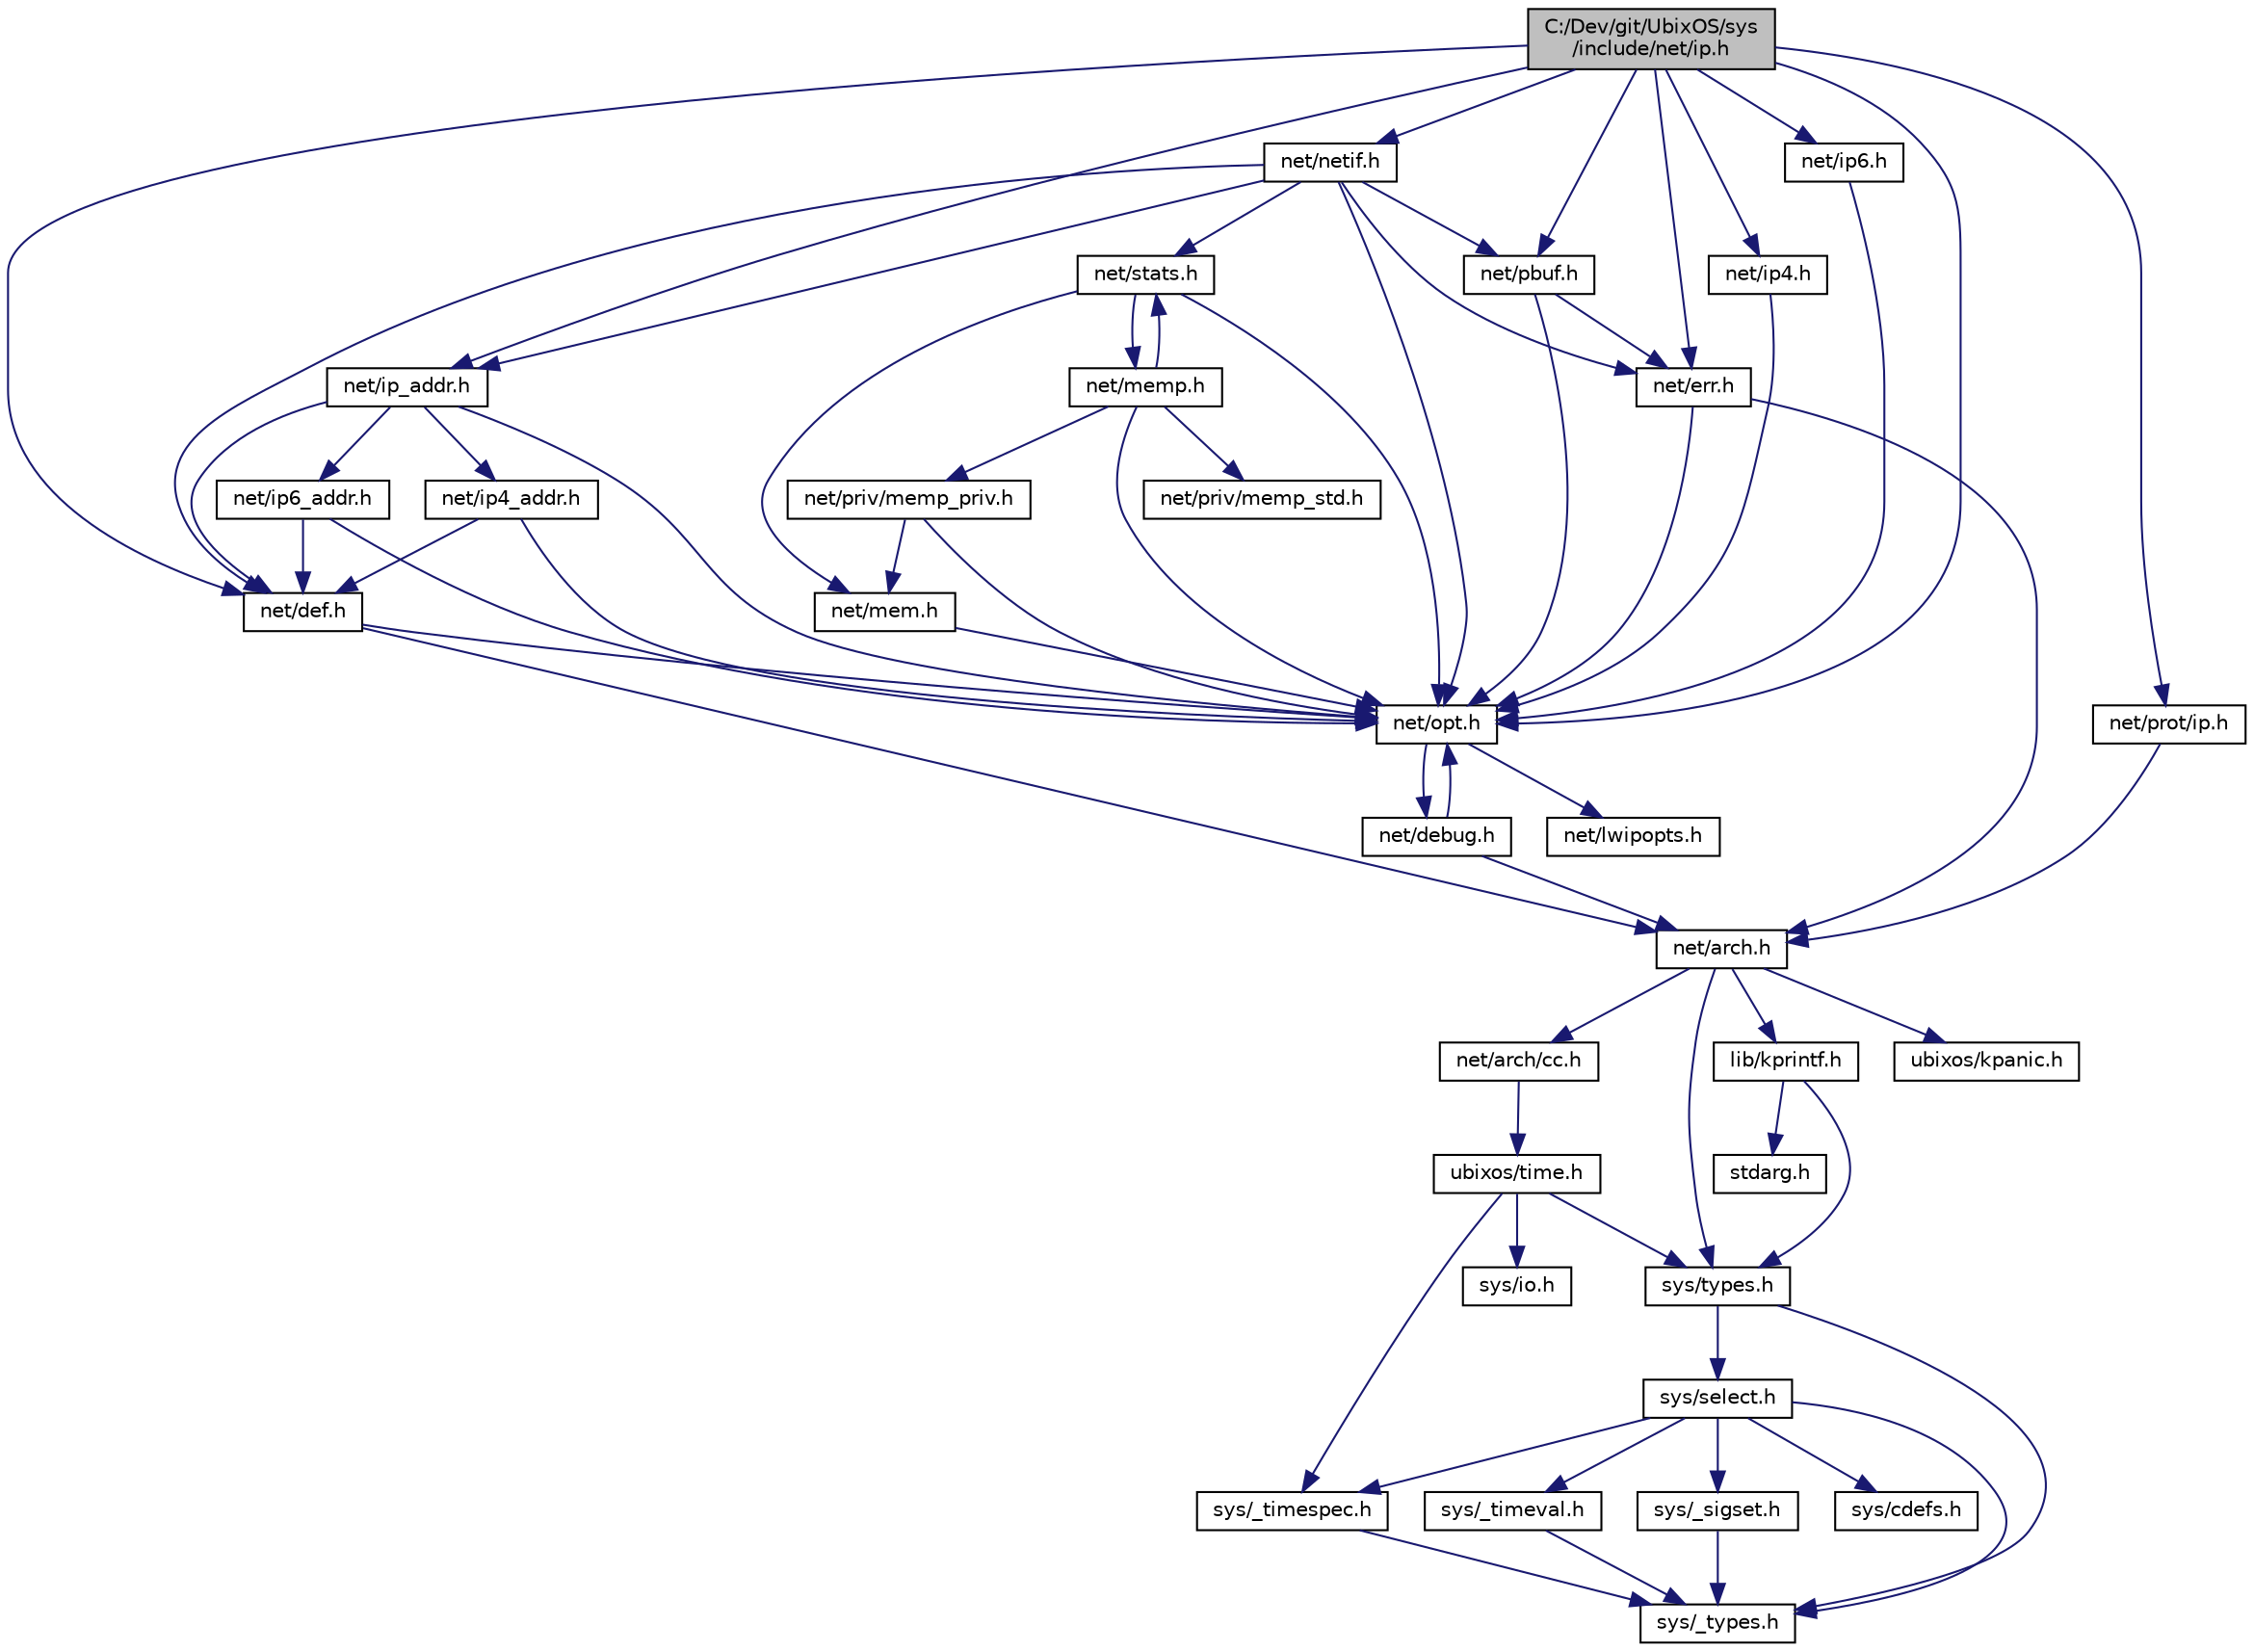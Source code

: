 digraph "C:/Dev/git/UbixOS/sys/include/net/ip.h"
{
 // LATEX_PDF_SIZE
  edge [fontname="Helvetica",fontsize="10",labelfontname="Helvetica",labelfontsize="10"];
  node [fontname="Helvetica",fontsize="10",shape=record];
  Node1 [label="C:/Dev/git/UbixOS/sys\l/include/net/ip.h",height=0.2,width=0.4,color="black", fillcolor="grey75", style="filled", fontcolor="black",tooltip=" "];
  Node1 -> Node2 [color="midnightblue",fontsize="10",style="solid",fontname="Helvetica"];
  Node2 [label="net/opt.h",height=0.2,width=0.4,color="black", fillcolor="white", style="filled",URL="$opt_8h.html",tooltip=" "];
  Node2 -> Node3 [color="midnightblue",fontsize="10",style="solid",fontname="Helvetica"];
  Node3 [label="net/lwipopts.h",height=0.2,width=0.4,color="black", fillcolor="white", style="filled",URL="$lwipopts_8h.html",tooltip=" "];
  Node2 -> Node4 [color="midnightblue",fontsize="10",style="solid",fontname="Helvetica"];
  Node4 [label="net/debug.h",height=0.2,width=0.4,color="black", fillcolor="white", style="filled",URL="$debug_8h.html",tooltip=" "];
  Node4 -> Node5 [color="midnightblue",fontsize="10",style="solid",fontname="Helvetica"];
  Node5 [label="net/arch.h",height=0.2,width=0.4,color="black", fillcolor="white", style="filled",URL="$arch_8h.html",tooltip=" "];
  Node5 -> Node6 [color="midnightblue",fontsize="10",style="solid",fontname="Helvetica"];
  Node6 [label="sys/types.h",height=0.2,width=0.4,color="black", fillcolor="white", style="filled",URL="$include_2sys_2types_8h.html",tooltip=" "];
  Node6 -> Node7 [color="midnightblue",fontsize="10",style="solid",fontname="Helvetica"];
  Node7 [label="sys/_types.h",height=0.2,width=0.4,color="black", fillcolor="white", style="filled",URL="$__types_8h.html",tooltip=" "];
  Node6 -> Node8 [color="midnightblue",fontsize="10",style="solid",fontname="Helvetica"];
  Node8 [label="sys/select.h",height=0.2,width=0.4,color="black", fillcolor="white", style="filled",URL="$select_8h.html",tooltip=" "];
  Node8 -> Node9 [color="midnightblue",fontsize="10",style="solid",fontname="Helvetica"];
  Node9 [label="sys/cdefs.h",height=0.2,width=0.4,color="black", fillcolor="white", style="filled",URL="$cdefs_8h.html",tooltip=" "];
  Node8 -> Node7 [color="midnightblue",fontsize="10",style="solid",fontname="Helvetica"];
  Node8 -> Node10 [color="midnightblue",fontsize="10",style="solid",fontname="Helvetica"];
  Node10 [label="sys/_timespec.h",height=0.2,width=0.4,color="black", fillcolor="white", style="filled",URL="$__timespec_8h.html",tooltip=" "];
  Node10 -> Node7 [color="midnightblue",fontsize="10",style="solid",fontname="Helvetica"];
  Node8 -> Node11 [color="midnightblue",fontsize="10",style="solid",fontname="Helvetica"];
  Node11 [label="sys/_timeval.h",height=0.2,width=0.4,color="black", fillcolor="white", style="filled",URL="$__timeval_8h.html",tooltip=" "];
  Node11 -> Node7 [color="midnightblue",fontsize="10",style="solid",fontname="Helvetica"];
  Node8 -> Node12 [color="midnightblue",fontsize="10",style="solid",fontname="Helvetica"];
  Node12 [label="sys/_sigset.h",height=0.2,width=0.4,color="black", fillcolor="white", style="filled",URL="$__sigset_8h.html",tooltip=" "];
  Node12 -> Node7 [color="midnightblue",fontsize="10",style="solid",fontname="Helvetica"];
  Node5 -> Node13 [color="midnightblue",fontsize="10",style="solid",fontname="Helvetica"];
  Node13 [label="net/arch/cc.h",height=0.2,width=0.4,color="black", fillcolor="white", style="filled",URL="$cc_8h.html",tooltip=" "];
  Node13 -> Node14 [color="midnightblue",fontsize="10",style="solid",fontname="Helvetica"];
  Node14 [label="ubixos/time.h",height=0.2,width=0.4,color="black", fillcolor="white", style="filled",URL="$time_8h.html",tooltip=" "];
  Node14 -> Node6 [color="midnightblue",fontsize="10",style="solid",fontname="Helvetica"];
  Node14 -> Node10 [color="midnightblue",fontsize="10",style="solid",fontname="Helvetica"];
  Node14 -> Node15 [color="midnightblue",fontsize="10",style="solid",fontname="Helvetica"];
  Node15 [label="sys/io.h",height=0.2,width=0.4,color="black", fillcolor="white", style="filled",URL="$io_8h.html",tooltip=" "];
  Node5 -> Node16 [color="midnightblue",fontsize="10",style="solid",fontname="Helvetica"];
  Node16 [label="lib/kprintf.h",height=0.2,width=0.4,color="black", fillcolor="white", style="filled",URL="$kprintf_8h.html",tooltip=" "];
  Node16 -> Node6 [color="midnightblue",fontsize="10",style="solid",fontname="Helvetica"];
  Node16 -> Node17 [color="midnightblue",fontsize="10",style="solid",fontname="Helvetica"];
  Node17 [label="stdarg.h",height=0.2,width=0.4,color="black", fillcolor="white", style="filled",URL="$stdarg_8h.html",tooltip=" "];
  Node5 -> Node18 [color="midnightblue",fontsize="10",style="solid",fontname="Helvetica"];
  Node18 [label="ubixos/kpanic.h",height=0.2,width=0.4,color="black", fillcolor="white", style="filled",URL="$kpanic_8h.html",tooltip=" "];
  Node4 -> Node2 [color="midnightblue",fontsize="10",style="solid",fontname="Helvetica"];
  Node1 -> Node19 [color="midnightblue",fontsize="10",style="solid",fontname="Helvetica"];
  Node19 [label="net/def.h",height=0.2,width=0.4,color="black", fillcolor="white", style="filled",URL="$def_8h.html",tooltip=" "];
  Node19 -> Node5 [color="midnightblue",fontsize="10",style="solid",fontname="Helvetica"];
  Node19 -> Node2 [color="midnightblue",fontsize="10",style="solid",fontname="Helvetica"];
  Node1 -> Node20 [color="midnightblue",fontsize="10",style="solid",fontname="Helvetica"];
  Node20 [label="net/pbuf.h",height=0.2,width=0.4,color="black", fillcolor="white", style="filled",URL="$pbuf_8h.html",tooltip=" "];
  Node20 -> Node2 [color="midnightblue",fontsize="10",style="solid",fontname="Helvetica"];
  Node20 -> Node21 [color="midnightblue",fontsize="10",style="solid",fontname="Helvetica"];
  Node21 [label="net/err.h",height=0.2,width=0.4,color="black", fillcolor="white", style="filled",URL="$err_8h.html",tooltip=" "];
  Node21 -> Node2 [color="midnightblue",fontsize="10",style="solid",fontname="Helvetica"];
  Node21 -> Node5 [color="midnightblue",fontsize="10",style="solid",fontname="Helvetica"];
  Node1 -> Node22 [color="midnightblue",fontsize="10",style="solid",fontname="Helvetica"];
  Node22 [label="net/ip_addr.h",height=0.2,width=0.4,color="black", fillcolor="white", style="filled",URL="$ip__addr_8h.html",tooltip=" "];
  Node22 -> Node2 [color="midnightblue",fontsize="10",style="solid",fontname="Helvetica"];
  Node22 -> Node19 [color="midnightblue",fontsize="10",style="solid",fontname="Helvetica"];
  Node22 -> Node23 [color="midnightblue",fontsize="10",style="solid",fontname="Helvetica"];
  Node23 [label="net/ip4_addr.h",height=0.2,width=0.4,color="black", fillcolor="white", style="filled",URL="$ip4__addr_8h.html",tooltip=" "];
  Node23 -> Node2 [color="midnightblue",fontsize="10",style="solid",fontname="Helvetica"];
  Node23 -> Node19 [color="midnightblue",fontsize="10",style="solid",fontname="Helvetica"];
  Node22 -> Node24 [color="midnightblue",fontsize="10",style="solid",fontname="Helvetica"];
  Node24 [label="net/ip6_addr.h",height=0.2,width=0.4,color="black", fillcolor="white", style="filled",URL="$ip6__addr_8h.html",tooltip=" "];
  Node24 -> Node2 [color="midnightblue",fontsize="10",style="solid",fontname="Helvetica"];
  Node24 -> Node19 [color="midnightblue",fontsize="10",style="solid",fontname="Helvetica"];
  Node1 -> Node21 [color="midnightblue",fontsize="10",style="solid",fontname="Helvetica"];
  Node1 -> Node25 [color="midnightblue",fontsize="10",style="solid",fontname="Helvetica"];
  Node25 [label="net/netif.h",height=0.2,width=0.4,color="black", fillcolor="white", style="filled",URL="$netif_8h.html",tooltip=" "];
  Node25 -> Node2 [color="midnightblue",fontsize="10",style="solid",fontname="Helvetica"];
  Node25 -> Node21 [color="midnightblue",fontsize="10",style="solid",fontname="Helvetica"];
  Node25 -> Node22 [color="midnightblue",fontsize="10",style="solid",fontname="Helvetica"];
  Node25 -> Node19 [color="midnightblue",fontsize="10",style="solid",fontname="Helvetica"];
  Node25 -> Node20 [color="midnightblue",fontsize="10",style="solid",fontname="Helvetica"];
  Node25 -> Node26 [color="midnightblue",fontsize="10",style="solid",fontname="Helvetica"];
  Node26 [label="net/stats.h",height=0.2,width=0.4,color="black", fillcolor="white", style="filled",URL="$stats_8h.html",tooltip=" "];
  Node26 -> Node2 [color="midnightblue",fontsize="10",style="solid",fontname="Helvetica"];
  Node26 -> Node27 [color="midnightblue",fontsize="10",style="solid",fontname="Helvetica"];
  Node27 [label="net/mem.h",height=0.2,width=0.4,color="black", fillcolor="white", style="filled",URL="$mem_8h.html",tooltip=" "];
  Node27 -> Node2 [color="midnightblue",fontsize="10",style="solid",fontname="Helvetica"];
  Node26 -> Node28 [color="midnightblue",fontsize="10",style="solid",fontname="Helvetica"];
  Node28 [label="net/memp.h",height=0.2,width=0.4,color="black", fillcolor="white", style="filled",URL="$memp_8h.html",tooltip=" "];
  Node28 -> Node2 [color="midnightblue",fontsize="10",style="solid",fontname="Helvetica"];
  Node28 -> Node29 [color="midnightblue",fontsize="10",style="solid",fontname="Helvetica"];
  Node29 [label="net/priv/memp_std.h",height=0.2,width=0.4,color="black", fillcolor="white", style="filled",URL="$memp__std_8h.html",tooltip=" "];
  Node28 -> Node30 [color="midnightblue",fontsize="10",style="solid",fontname="Helvetica"];
  Node30 [label="net/priv/memp_priv.h",height=0.2,width=0.4,color="black", fillcolor="white", style="filled",URL="$memp__priv_8h.html",tooltip=" "];
  Node30 -> Node2 [color="midnightblue",fontsize="10",style="solid",fontname="Helvetica"];
  Node30 -> Node27 [color="midnightblue",fontsize="10",style="solid",fontname="Helvetica"];
  Node28 -> Node26 [color="midnightblue",fontsize="10",style="solid",fontname="Helvetica"];
  Node1 -> Node31 [color="midnightblue",fontsize="10",style="solid",fontname="Helvetica"];
  Node31 [label="net/ip4.h",height=0.2,width=0.4,color="black", fillcolor="white", style="filled",URL="$ip4_8h.html",tooltip=" "];
  Node31 -> Node2 [color="midnightblue",fontsize="10",style="solid",fontname="Helvetica"];
  Node1 -> Node32 [color="midnightblue",fontsize="10",style="solid",fontname="Helvetica"];
  Node32 [label="net/ip6.h",height=0.2,width=0.4,color="black", fillcolor="white", style="filled",URL="$ip6_8h.html",tooltip=" "];
  Node32 -> Node2 [color="midnightblue",fontsize="10",style="solid",fontname="Helvetica"];
  Node1 -> Node33 [color="midnightblue",fontsize="10",style="solid",fontname="Helvetica"];
  Node33 [label="net/prot/ip.h",height=0.2,width=0.4,color="black", fillcolor="white", style="filled",URL="$prot_2ip_8h.html",tooltip=" "];
  Node33 -> Node5 [color="midnightblue",fontsize="10",style="solid",fontname="Helvetica"];
}
